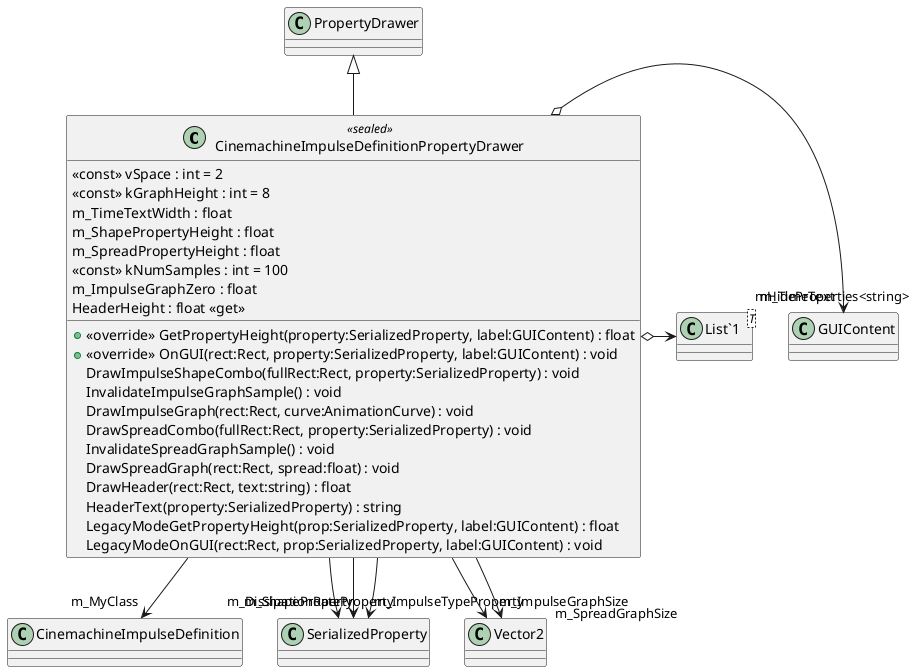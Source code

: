 @startuml
class CinemachineImpulseDefinitionPropertyDrawer <<sealed>> {
    <<const>> vSpace : int = 2
    <<const>> kGraphHeight : int = 8
    m_TimeTextWidth : float
    m_ShapePropertyHeight : float
    m_SpreadPropertyHeight : float
    + <<override>> GetPropertyHeight(property:SerializedProperty, label:GUIContent) : float
    + <<override>> OnGUI(rect:Rect, property:SerializedProperty, label:GUIContent) : void
    DrawImpulseShapeCombo(fullRect:Rect, property:SerializedProperty) : void
    <<const>> kNumSamples : int = 100
    m_ImpulseGraphZero : float
    InvalidateImpulseGraphSample() : void
    DrawImpulseGraph(rect:Rect, curve:AnimationCurve) : void
    DrawSpreadCombo(fullRect:Rect, property:SerializedProperty) : void
    InvalidateSpreadGraphSample() : void
    DrawSpreadGraph(rect:Rect, spread:float) : void
    HeaderHeight : float <<get>>
    DrawHeader(rect:Rect, text:string) : float
    HeaderText(property:SerializedProperty) : string
    LegacyModeGetPropertyHeight(prop:SerializedProperty, label:GUIContent) : float
    LegacyModeOnGUI(rect:Rect, prop:SerializedProperty, label:GUIContent) : void
}
class "List`1"<T> {
}
PropertyDrawer <|-- CinemachineImpulseDefinitionPropertyDrawer
CinemachineImpulseDefinitionPropertyDrawer --> "m_MyClass" CinemachineImpulseDefinition
CinemachineImpulseDefinitionPropertyDrawer o-> "m_TimeText" GUIContent
CinemachineImpulseDefinitionPropertyDrawer --> "m_ShapeProperty" SerializedProperty
CinemachineImpulseDefinitionPropertyDrawer --> "m_ImpulseTypeProperty" SerializedProperty
CinemachineImpulseDefinitionPropertyDrawer --> "m_DissipationRateProperty" SerializedProperty
CinemachineImpulseDefinitionPropertyDrawer --> "m_ImpulseGraphSize" Vector2
CinemachineImpulseDefinitionPropertyDrawer --> "m_SpreadGraphSize" Vector2
CinemachineImpulseDefinitionPropertyDrawer o-> "mHideProperties<string>" "List`1"
@enduml
